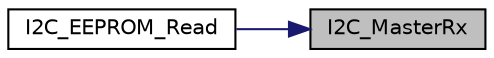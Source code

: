 digraph "I2C_MasterRx"
{
 // LATEX_PDF_SIZE
  edge [fontname="Helvetica",fontsize="10",labelfontname="Helvetica",labelfontsize="10"];
  node [fontname="Helvetica",fontsize="10",shape=record];
  rankdir="RL";
  Node1 [label="I2C_MasterRx",height=0.2,width=0.4,color="black", fillcolor="grey75", style="filled", fontcolor="black",tooltip="This function checks the status of I2C, sets the related control bit and data if needed when this I2C..."];
  Node1 -> Node2 [dir="back",color="midnightblue",fontsize="10",style="solid",fontname="Helvetica"];
  Node2 [label="I2C_EEPROM_Read",height=0.2,width=0.4,color="black", fillcolor="white", style="filled",URL="$da/d69/group___nano130___basic01___f_u_n_c_t_i_o_n_s.html#ga0010709d24af4b744bcad05a26ef4814",tooltip="This function do the I2C data reading from EEPROM device."];
}

